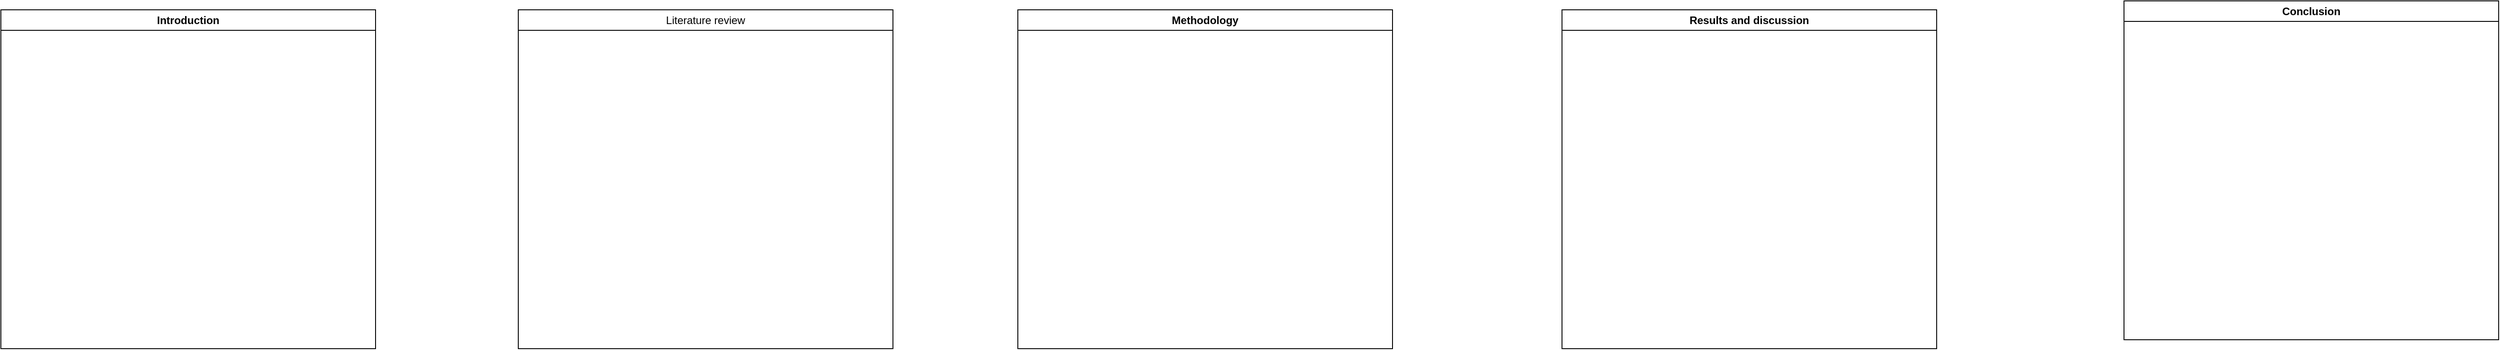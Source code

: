 <mxfile version="23.1.5" type="github">
  <diagram name="Page-1" id="E3KpyPitjYsLN0GZDoVW">
    <mxGraphModel dx="1799" dy="994" grid="1" gridSize="10" guides="1" tooltips="1" connect="1" arrows="1" fold="1" page="1" pageScale="1" pageWidth="1169" pageHeight="827" math="0" shadow="0">
      <root>
        <mxCell id="0" />
        <mxCell id="1" parent="0" />
        <mxCell id="9JcZxiStbfQCe7SZ0dCE-2" value="Introduction" style="swimlane;whiteSpace=wrap;html=1;" vertex="1" parent="1">
          <mxGeometry x="10" y="10" width="420" height="380" as="geometry" />
        </mxCell>
        <mxCell id="9JcZxiStbfQCe7SZ0dCE-9" value="Literature review" style="swimlane;whiteSpace=wrap;html=1;fontStyle=0" vertex="1" parent="1">
          <mxGeometry x="590" y="10" width="420" height="380" as="geometry" />
        </mxCell>
        <mxCell id="9JcZxiStbfQCe7SZ0dCE-10" value="Methodology" style="swimlane;whiteSpace=wrap;html=1;" vertex="1" parent="1">
          <mxGeometry x="1150" y="10" width="420" height="380" as="geometry" />
        </mxCell>
        <mxCell id="9JcZxiStbfQCe7SZ0dCE-11" value="Results and discussion" style="swimlane;whiteSpace=wrap;html=1;" vertex="1" parent="1">
          <mxGeometry x="1760" y="10" width="420" height="380" as="geometry" />
        </mxCell>
        <mxCell id="9JcZxiStbfQCe7SZ0dCE-12" value="Conclusion" style="swimlane;whiteSpace=wrap;html=1;" vertex="1" parent="1">
          <mxGeometry x="2390" width="420" height="380" as="geometry" />
        </mxCell>
      </root>
    </mxGraphModel>
  </diagram>
</mxfile>
